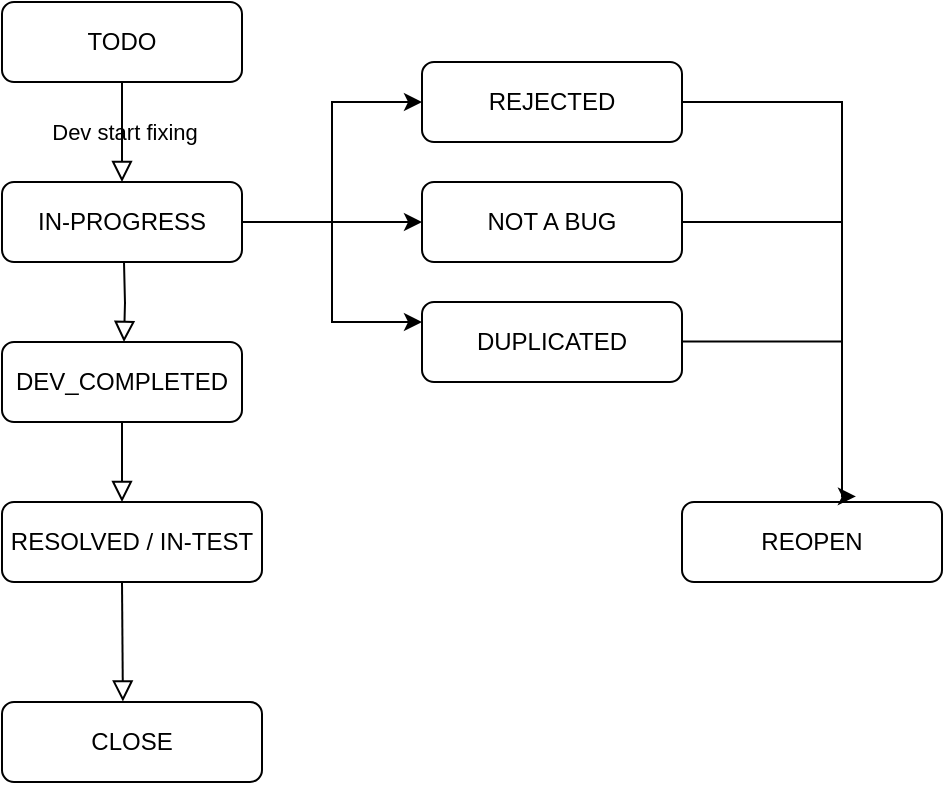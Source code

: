 <mxfile version="16.5.6" type="github">
  <diagram id="C5RBs43oDa-KdzZeNtuy" name="Page-1">
    <mxGraphModel dx="713" dy="403" grid="1" gridSize="10" guides="1" tooltips="1" connect="1" arrows="1" fold="1" page="1" pageScale="1" pageWidth="827" pageHeight="1169" math="0" shadow="0">
      <root>
        <mxCell id="WIyWlLk6GJQsqaUBKTNV-0" />
        <mxCell id="WIyWlLk6GJQsqaUBKTNV-1" parent="WIyWlLk6GJQsqaUBKTNV-0" />
        <mxCell id="WIyWlLk6GJQsqaUBKTNV-2" value="Dev start fixing" style="rounded=0;html=1;jettySize=auto;orthogonalLoop=1;fontSize=11;endArrow=block;endFill=0;endSize=8;strokeWidth=1;shadow=0;labelBackgroundColor=none;edgeStyle=orthogonalEdgeStyle;" parent="WIyWlLk6GJQsqaUBKTNV-1" source="WIyWlLk6GJQsqaUBKTNV-3" edge="1">
          <mxGeometry relative="1" as="geometry">
            <mxPoint x="310" y="150" as="targetPoint" />
          </mxGeometry>
        </mxCell>
        <mxCell id="WIyWlLk6GJQsqaUBKTNV-3" value="TODO" style="rounded=1;whiteSpace=wrap;html=1;fontSize=12;glass=0;strokeWidth=1;shadow=0;" parent="WIyWlLk6GJQsqaUBKTNV-1" vertex="1">
          <mxGeometry x="250" y="60" width="120" height="40" as="geometry" />
        </mxCell>
        <mxCell id="QGlVT2pK9E1CbUuTQiFz-14" style="edgeStyle=orthogonalEdgeStyle;rounded=0;orthogonalLoop=1;jettySize=auto;html=1;entryX=0;entryY=0.25;entryDx=0;entryDy=0;exitX=1;exitY=0.75;exitDx=0;exitDy=0;" edge="1" parent="WIyWlLk6GJQsqaUBKTNV-1" source="QGlVT2pK9E1CbUuTQiFz-1" target="QGlVT2pK9E1CbUuTQiFz-13">
          <mxGeometry relative="1" as="geometry">
            <Array as="points">
              <mxPoint x="370" y="170" />
              <mxPoint x="415" y="170" />
              <mxPoint x="415" y="220" />
            </Array>
          </mxGeometry>
        </mxCell>
        <mxCell id="QGlVT2pK9E1CbUuTQiFz-16" value="" style="edgeStyle=orthogonalEdgeStyle;rounded=0;orthogonalLoop=1;jettySize=auto;html=1;" edge="1" parent="WIyWlLk6GJQsqaUBKTNV-1" source="QGlVT2pK9E1CbUuTQiFz-1" target="QGlVT2pK9E1CbUuTQiFz-12">
          <mxGeometry relative="1" as="geometry" />
        </mxCell>
        <mxCell id="QGlVT2pK9E1CbUuTQiFz-1" value="IN-PROGRESS" style="rounded=1;whiteSpace=wrap;html=1;fontSize=12;glass=0;strokeWidth=1;shadow=0;" vertex="1" parent="WIyWlLk6GJQsqaUBKTNV-1">
          <mxGeometry x="250" y="150" width="120" height="40" as="geometry" />
        </mxCell>
        <mxCell id="QGlVT2pK9E1CbUuTQiFz-2" value="DEV_COMPLETED" style="rounded=1;whiteSpace=wrap;html=1;fontSize=12;glass=0;strokeWidth=1;shadow=0;" vertex="1" parent="WIyWlLk6GJQsqaUBKTNV-1">
          <mxGeometry x="250" y="230" width="120" height="40" as="geometry" />
        </mxCell>
        <mxCell id="QGlVT2pK9E1CbUuTQiFz-3" value="RESOLVED / IN-TEST" style="rounded=1;whiteSpace=wrap;html=1;fontSize=12;glass=0;strokeWidth=1;shadow=0;" vertex="1" parent="WIyWlLk6GJQsqaUBKTNV-1">
          <mxGeometry x="250" y="310" width="130" height="40" as="geometry" />
        </mxCell>
        <mxCell id="QGlVT2pK9E1CbUuTQiFz-5" value="" style="rounded=0;html=1;jettySize=auto;orthogonalLoop=1;fontSize=11;endArrow=block;endFill=0;endSize=8;strokeWidth=1;shadow=0;labelBackgroundColor=none;edgeStyle=orthogonalEdgeStyle;" edge="1" parent="WIyWlLk6GJQsqaUBKTNV-1">
          <mxGeometry relative="1" as="geometry">
            <mxPoint x="311" y="190" as="sourcePoint" />
            <mxPoint x="311" y="230" as="targetPoint" />
          </mxGeometry>
        </mxCell>
        <mxCell id="QGlVT2pK9E1CbUuTQiFz-6" value="" style="rounded=0;html=1;jettySize=auto;orthogonalLoop=1;fontSize=11;endArrow=block;endFill=0;endSize=8;strokeWidth=1;shadow=0;labelBackgroundColor=none;edgeStyle=orthogonalEdgeStyle;exitX=0.5;exitY=1;exitDx=0;exitDy=0;" edge="1" parent="WIyWlLk6GJQsqaUBKTNV-1" source="QGlVT2pK9E1CbUuTQiFz-2">
          <mxGeometry relative="1" as="geometry">
            <mxPoint x="310" y="290" as="sourcePoint" />
            <mxPoint x="310" y="310" as="targetPoint" />
          </mxGeometry>
        </mxCell>
        <mxCell id="QGlVT2pK9E1CbUuTQiFz-7" value="CLOSE" style="rounded=1;whiteSpace=wrap;html=1;fontSize=12;glass=0;strokeWidth=1;shadow=0;" vertex="1" parent="WIyWlLk6GJQsqaUBKTNV-1">
          <mxGeometry x="250" y="410" width="130" height="40" as="geometry" />
        </mxCell>
        <mxCell id="QGlVT2pK9E1CbUuTQiFz-8" value="" style="rounded=0;html=1;jettySize=auto;orthogonalLoop=1;fontSize=11;endArrow=block;endFill=0;endSize=8;strokeWidth=1;shadow=0;labelBackgroundColor=none;edgeStyle=orthogonalEdgeStyle;exitX=0.5;exitY=1;exitDx=0;exitDy=0;entryX=0.465;entryY=-0.006;entryDx=0;entryDy=0;entryPerimeter=0;" edge="1" parent="WIyWlLk6GJQsqaUBKTNV-1" target="QGlVT2pK9E1CbUuTQiFz-7">
          <mxGeometry relative="1" as="geometry">
            <mxPoint x="310" y="350" as="sourcePoint" />
            <mxPoint x="310" y="400" as="targetPoint" />
          </mxGeometry>
        </mxCell>
        <mxCell id="QGlVT2pK9E1CbUuTQiFz-10" value="REOPEN" style="rounded=1;whiteSpace=wrap;html=1;fontSize=12;glass=0;strokeWidth=1;shadow=0;" vertex="1" parent="WIyWlLk6GJQsqaUBKTNV-1">
          <mxGeometry x="590" y="310" width="130" height="40" as="geometry" />
        </mxCell>
        <mxCell id="QGlVT2pK9E1CbUuTQiFz-17" style="edgeStyle=orthogonalEdgeStyle;rounded=0;orthogonalLoop=1;jettySize=auto;html=1;entryX=0.669;entryY=-0.069;entryDx=0;entryDy=0;entryPerimeter=0;" edge="1" parent="WIyWlLk6GJQsqaUBKTNV-1" source="QGlVT2pK9E1CbUuTQiFz-11" target="QGlVT2pK9E1CbUuTQiFz-10">
          <mxGeometry relative="1" as="geometry">
            <Array as="points">
              <mxPoint x="670" y="110" />
              <mxPoint x="670" y="307" />
            </Array>
          </mxGeometry>
        </mxCell>
        <mxCell id="QGlVT2pK9E1CbUuTQiFz-11" value="REJECTED" style="rounded=1;whiteSpace=wrap;html=1;fontSize=12;glass=0;strokeWidth=1;shadow=0;" vertex="1" parent="WIyWlLk6GJQsqaUBKTNV-1">
          <mxGeometry x="460" y="90" width="130" height="40" as="geometry" />
        </mxCell>
        <mxCell id="QGlVT2pK9E1CbUuTQiFz-12" value="NOT A BUG" style="rounded=1;whiteSpace=wrap;html=1;fontSize=12;glass=0;strokeWidth=1;shadow=0;" vertex="1" parent="WIyWlLk6GJQsqaUBKTNV-1">
          <mxGeometry x="460" y="150" width="130" height="40" as="geometry" />
        </mxCell>
        <mxCell id="QGlVT2pK9E1CbUuTQiFz-13" value="DUPLICATED" style="rounded=1;whiteSpace=wrap;html=1;fontSize=12;glass=0;strokeWidth=1;shadow=0;" vertex="1" parent="WIyWlLk6GJQsqaUBKTNV-1">
          <mxGeometry x="460" y="210" width="130" height="40" as="geometry" />
        </mxCell>
        <mxCell id="QGlVT2pK9E1CbUuTQiFz-15" style="edgeStyle=orthogonalEdgeStyle;rounded=0;orthogonalLoop=1;jettySize=auto;html=1;entryX=0;entryY=0.5;entryDx=0;entryDy=0;" edge="1" parent="WIyWlLk6GJQsqaUBKTNV-1" target="QGlVT2pK9E1CbUuTQiFz-11">
          <mxGeometry relative="1" as="geometry">
            <mxPoint x="370" y="160" as="sourcePoint" />
            <mxPoint x="460" y="160" as="targetPoint" />
            <Array as="points">
              <mxPoint x="370" y="170" />
              <mxPoint x="415" y="170" />
              <mxPoint x="415" y="110" />
            </Array>
          </mxGeometry>
        </mxCell>
        <mxCell id="QGlVT2pK9E1CbUuTQiFz-20" value="" style="endArrow=none;html=1;rounded=0;" edge="1" parent="WIyWlLk6GJQsqaUBKTNV-1">
          <mxGeometry width="50" height="50" relative="1" as="geometry">
            <mxPoint x="590" y="170" as="sourcePoint" />
            <mxPoint x="670" y="170" as="targetPoint" />
          </mxGeometry>
        </mxCell>
        <mxCell id="QGlVT2pK9E1CbUuTQiFz-21" value="" style="endArrow=none;html=1;rounded=0;" edge="1" parent="WIyWlLk6GJQsqaUBKTNV-1">
          <mxGeometry width="50" height="50" relative="1" as="geometry">
            <mxPoint x="590" y="229.75" as="sourcePoint" />
            <mxPoint x="670" y="229.75" as="targetPoint" />
          </mxGeometry>
        </mxCell>
      </root>
    </mxGraphModel>
  </diagram>
</mxfile>
